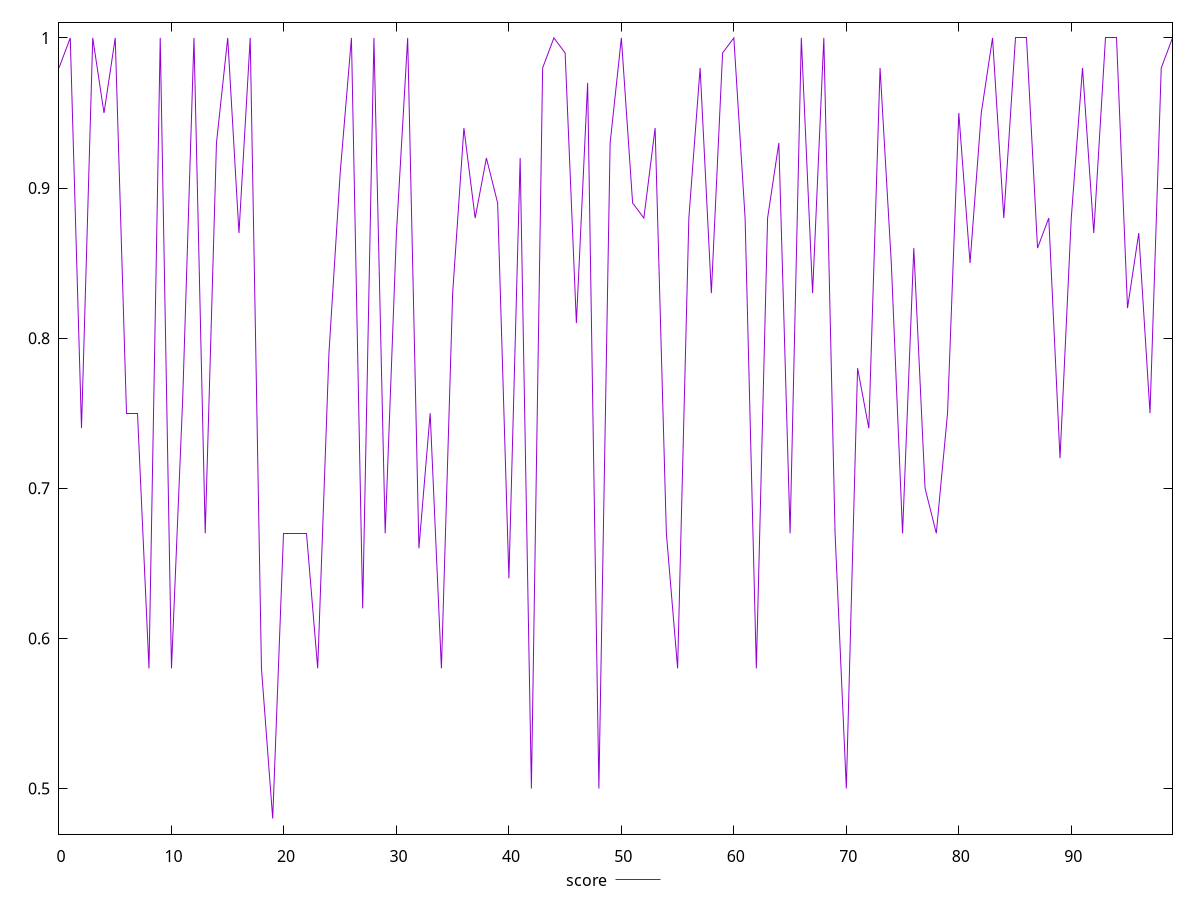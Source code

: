 reset

$score <<EOF
0 0.98
1 1
2 0.74
3 1
4 0.95
5 1
6 0.75
7 0.75
8 0.58
9 1
10 0.58
11 0.76
12 1
13 0.67
14 0.93
15 1
16 0.87
17 1
18 0.58
19 0.48
20 0.67
21 0.67
22 0.67
23 0.58
24 0.79
25 0.91
26 1
27 0.62
28 1
29 0.67
30 0.87
31 1
32 0.66
33 0.75
34 0.58
35 0.83
36 0.94
37 0.88
38 0.92
39 0.89
40 0.64
41 0.92
42 0.5
43 0.98
44 1
45 0.99
46 0.81
47 0.97
48 0.5
49 0.93
50 1
51 0.89
52 0.88
53 0.94
54 0.67
55 0.58
56 0.88
57 0.98
58 0.83
59 0.99
60 1
61 0.88
62 0.58
63 0.88
64 0.93
65 0.67
66 1
67 0.83
68 1
69 0.67
70 0.5
71 0.78
72 0.74
73 0.98
74 0.85
75 0.67
76 0.86
77 0.7
78 0.67
79 0.75
80 0.95
81 0.85
82 0.95
83 1
84 0.88
85 1
86 1
87 0.86
88 0.88
89 0.72
90 0.88
91 0.98
92 0.87
93 1
94 1
95 0.82
96 0.87
97 0.75
98 0.98
99 1
EOF

set key outside below
set xrange [0:99]
set yrange [0.46959999999999996:1.0104]
set trange [0.46959999999999996:1.0104]
set terminal svg size 640, 500 enhanced background rgb 'white'
set output "report_00015_2021-02-09T16-11-33.973Z/unused-css-rules/samples/pages/score/values.svg"

plot $score title "score" with line

reset
